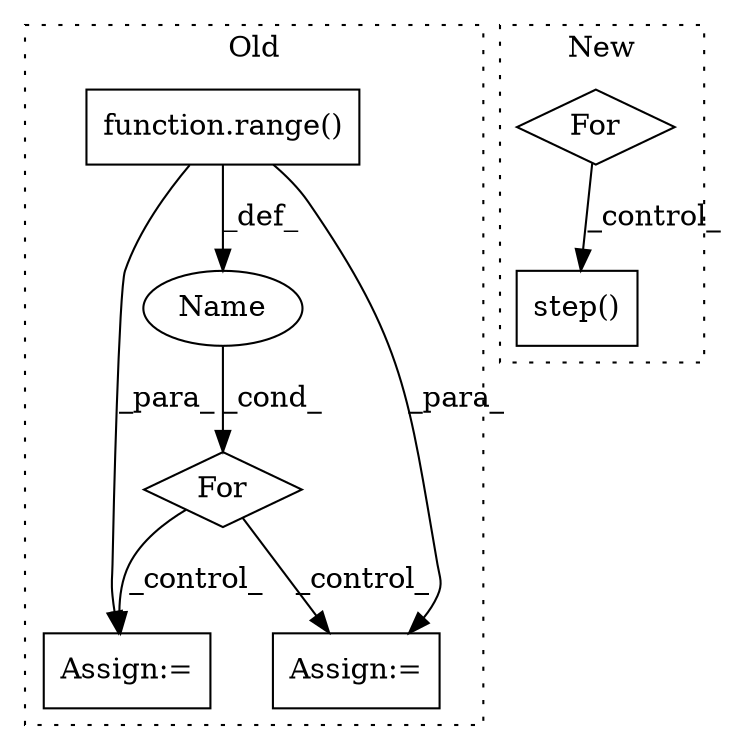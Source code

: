 digraph G {
subgraph cluster0 {
1 [label="function.range()" a="75" s="9380,9415" l="6,1" shape="box"];
3 [label="For" a="107" s="9371,9416" l="4,18" shape="diamond"];
5 [label="Assign:=" a="68" s="9503" l="3" shape="box"];
6 [label="Name" a="87" s="9375" l="1" shape="ellipse"];
7 [label="Assign:=" a="68" s="9558" l="3" shape="box"];
label = "Old";
style="dotted";
}
subgraph cluster1 {
2 [label="step()" a="75" s="8275" l="16" shape="box"];
4 [label="For" a="107" s="8236,8265" l="4,10" shape="diamond"];
label = "New";
style="dotted";
}
1 -> 6 [label="_def_"];
1 -> 7 [label="_para_"];
1 -> 5 [label="_para_"];
3 -> 7 [label="_control_"];
3 -> 5 [label="_control_"];
4 -> 2 [label="_control_"];
6 -> 3 [label="_cond_"];
}
